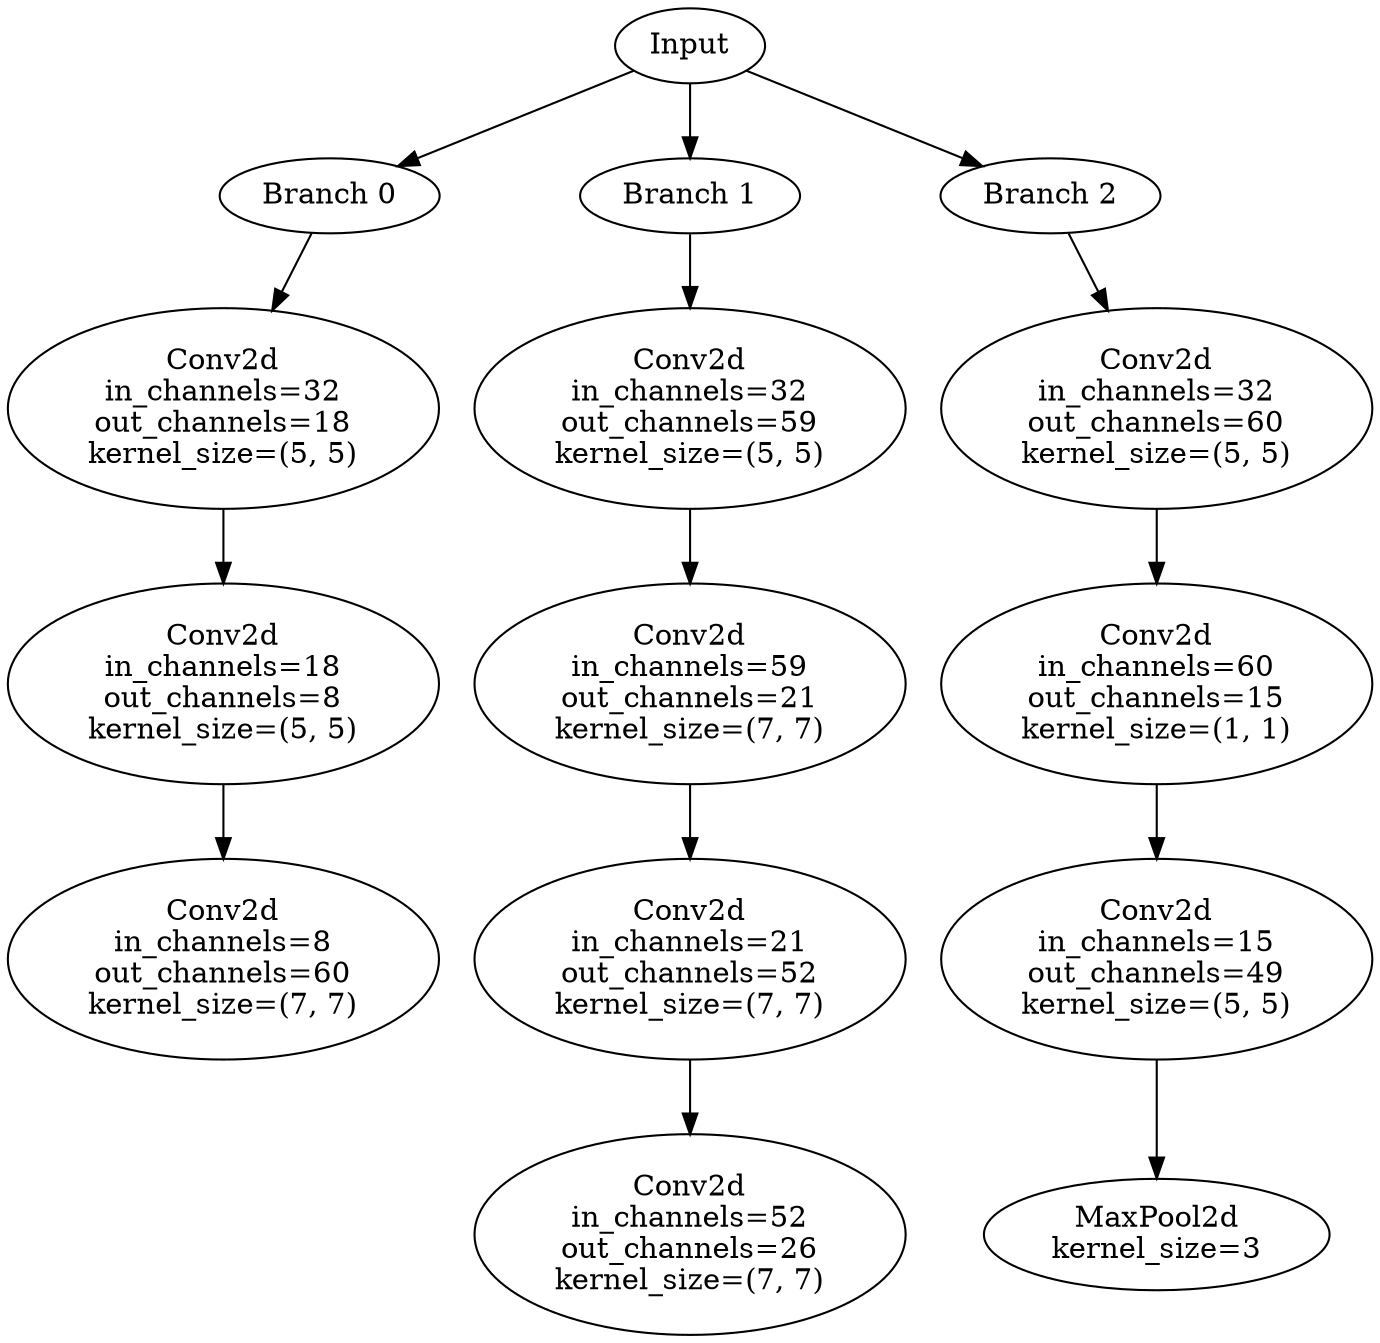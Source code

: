 // Inception Module - Coral 32
digraph {
	Input [label=Input]
	Branch_0 [label="Branch 0"]
	Input -> Branch_0
	Branch_0_Layer_0 [label="Conv2d
in_channels=32
out_channels=18
kernel_size=(5, 5)"]
	Branch_0 -> Branch_0_Layer_0
	Branch_0_Layer_1 [label="Conv2d
in_channels=18
out_channels=8
kernel_size=(5, 5)"]
	Branch_0_Layer_0 -> Branch_0_Layer_1
	Branch_0_Layer_2 [label="Conv2d
in_channels=8
out_channels=60
kernel_size=(7, 7)"]
	Branch_0_Layer_1 -> Branch_0_Layer_2
	Branch_1 [label="Branch 1"]
	Input -> Branch_1
	Branch_1_Layer_0 [label="Conv2d
in_channels=32
out_channels=59
kernel_size=(5, 5)"]
	Branch_1 -> Branch_1_Layer_0
	Branch_1_Layer_1 [label="Conv2d
in_channels=59
out_channels=21
kernel_size=(7, 7)"]
	Branch_1_Layer_0 -> Branch_1_Layer_1
	Branch_1_Layer_2 [label="Conv2d
in_channels=21
out_channels=52
kernel_size=(7, 7)"]
	Branch_1_Layer_1 -> Branch_1_Layer_2
	Branch_1_Layer_3 [label="Conv2d
in_channels=52
out_channels=26
kernel_size=(7, 7)"]
	Branch_1_Layer_2 -> Branch_1_Layer_3
	Branch_2 [label="Branch 2"]
	Input -> Branch_2
	Branch_2_Layer_0 [label="Conv2d
in_channels=32
out_channels=60
kernel_size=(5, 5)"]
	Branch_2 -> Branch_2_Layer_0
	Branch_2_Layer_1 [label="Conv2d
in_channels=60
out_channels=15
kernel_size=(1, 1)"]
	Branch_2_Layer_0 -> Branch_2_Layer_1
	Branch_2_Layer_2 [label="Conv2d
in_channels=15
out_channels=49
kernel_size=(5, 5)"]
	Branch_2_Layer_1 -> Branch_2_Layer_2
	Branch_2_Layer_3 [label="MaxPool2d
kernel_size=3"]
	Branch_2_Layer_2 -> Branch_2_Layer_3
}
